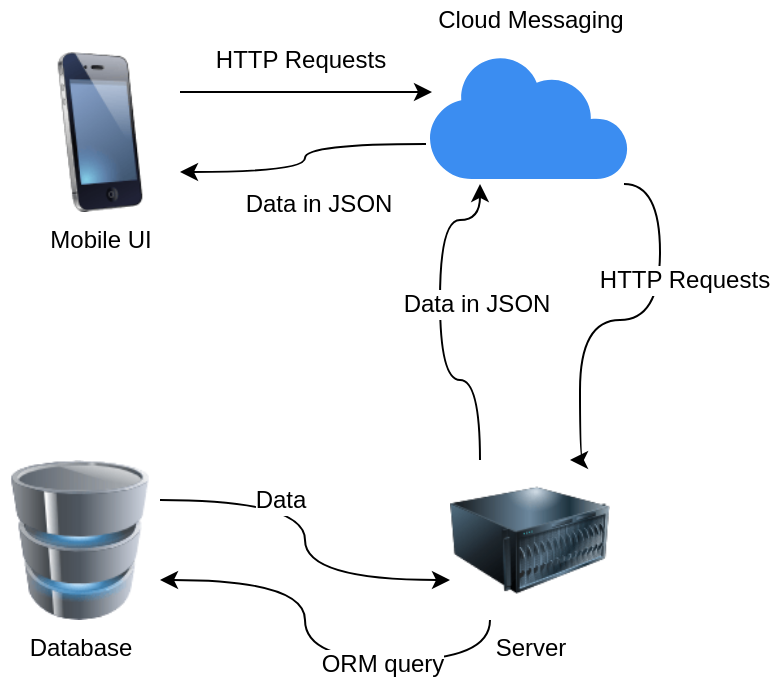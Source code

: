 <mxfile version="10.6.5" type="github"><diagram id="nZnsCI0kUtWa5QPo1U5-" name="Page-1"><mxGraphModel dx="1394" dy="747" grid="1" gridSize="10" guides="1" tooltips="1" connect="1" arrows="1" fold="1" page="1" pageScale="1" pageWidth="827" pageHeight="1169" math="0" shadow="0"><root><mxCell id="0"/><mxCell id="1" parent="0"/><mxCell id="bAWYv9DuXUHSMhvf6yyN-22" style="edgeStyle=orthogonalEdgeStyle;curved=1;orthogonalLoop=1;jettySize=auto;html=1;exitX=1;exitY=0.25;exitDx=0;exitDy=0;entryX=0;entryY=0.75;entryDx=0;entryDy=0;" parent="1" source="bAWYv9DuXUHSMhvf6yyN-1" target="bAWYv9DuXUHSMhvf6yyN-2" edge="1"><mxGeometry relative="1" as="geometry"/></mxCell><mxCell id="bAWYv9DuXUHSMhvf6yyN-23" value="Data" style="text;html=1;resizable=0;points=[];align=center;verticalAlign=middle;labelBackgroundColor=#ffffff;" parent="bAWYv9DuXUHSMhvf6yyN-22" vertex="1" connectable="0"><mxGeometry x="-0.25" relative="1" as="geometry"><mxPoint x="-10" as="offset"/></mxGeometry></mxCell><mxCell id="bAWYv9DuXUHSMhvf6yyN-1" value="Database" style="image;html=1;labelBackgroundColor=#ffffff;image=img/lib/clip_art/computers/Database_128x128.png" parent="1" vertex="1"><mxGeometry x="120" y="440" width="80" height="80" as="geometry"/></mxCell><mxCell id="bAWYv9DuXUHSMhvf6yyN-16" style="edgeStyle=orthogonalEdgeStyle;curved=1;orthogonalLoop=1;jettySize=auto;html=1;entryX=0.25;entryY=1.031;entryDx=0;entryDy=0;entryPerimeter=0;" parent="1" target="bAWYv9DuXUHSMhvf6yyN-6" edge="1"><mxGeometry relative="1" as="geometry"><mxPoint x="360" y="440" as="sourcePoint"/><Array as="points"><mxPoint x="360" y="400"/><mxPoint x="340" y="400"/><mxPoint x="340" y="320"/><mxPoint x="360" y="320"/></Array></mxGeometry></mxCell><mxCell id="bAWYv9DuXUHSMhvf6yyN-17" value="Data in JSON" style="text;html=1;resizable=0;points=[];align=center;verticalAlign=middle;labelBackgroundColor=#ffffff;" parent="bAWYv9DuXUHSMhvf6yyN-16" vertex="1" connectable="0"><mxGeometry x="0.277" y="1" relative="1" as="geometry"><mxPoint x="19" y="15" as="offset"/></mxGeometry></mxCell><mxCell id="bAWYv9DuXUHSMhvf6yyN-20" style="edgeStyle=orthogonalEdgeStyle;curved=1;orthogonalLoop=1;jettySize=auto;html=1;exitX=0.25;exitY=1;exitDx=0;exitDy=0;entryX=1;entryY=0.75;entryDx=0;entryDy=0;" parent="1" source="bAWYv9DuXUHSMhvf6yyN-2" target="bAWYv9DuXUHSMhvf6yyN-1" edge="1"><mxGeometry relative="1" as="geometry"/></mxCell><mxCell id="bAWYv9DuXUHSMhvf6yyN-21" value="ORM query" style="text;html=1;resizable=0;points=[];align=center;verticalAlign=middle;labelBackgroundColor=#ffffff;" parent="bAWYv9DuXUHSMhvf6yyN-20" vertex="1" connectable="0"><mxGeometry x="-0.25" y="1" relative="1" as="geometry"><mxPoint x="10" y="1" as="offset"/></mxGeometry></mxCell><mxCell id="bAWYv9DuXUHSMhvf6yyN-2" value="Server" style="image;html=1;labelBackgroundColor=#ffffff;image=img/lib/clip_art/computers/Server_128x128.png" parent="1" vertex="1"><mxGeometry x="345" y="440" width="80" height="80" as="geometry"/></mxCell><mxCell id="bAWYv9DuXUHSMhvf6yyN-11" style="edgeStyle=orthogonalEdgeStyle;curved=1;orthogonalLoop=1;jettySize=auto;html=1;exitX=1;exitY=0.25;exitDx=0;exitDy=0;entryX=0.01;entryY=0.313;entryDx=0;entryDy=0;entryPerimeter=0;" parent="1" source="bAWYv9DuXUHSMhvf6yyN-4" target="bAWYv9DuXUHSMhvf6yyN-6" edge="1"><mxGeometry relative="1" as="geometry"/></mxCell><mxCell id="bAWYv9DuXUHSMhvf6yyN-13" value="HTTP Requests" style="text;html=1;resizable=0;points=[];align=center;verticalAlign=middle;labelBackgroundColor=#ffffff;" parent="bAWYv9DuXUHSMhvf6yyN-11" vertex="1" connectable="0"><mxGeometry x="-0.206" y="2" relative="1" as="geometry"><mxPoint x="10" y="-14" as="offset"/></mxGeometry></mxCell><mxCell id="bAWYv9DuXUHSMhvf6yyN-4" value="Mobile UI" style="image;html=1;labelBackgroundColor=#ffffff;image=img/lib/clip_art/telecommunication/iPhone_128x128.png" parent="1" vertex="1"><mxGeometry x="130" y="236" width="80" height="80" as="geometry"/></mxCell><mxCell id="bAWYv9DuXUHSMhvf6yyN-8" value="" style="group" parent="1" vertex="1" connectable="0"><mxGeometry x="330" y="236" width="110" height="94" as="geometry"/></mxCell><mxCell id="bAWYv9DuXUHSMhvf6yyN-6" value="" style="pointerEvents=1;html=1;aspect=fixed;strokeColor=none;shadow=0;align=center;verticalAlign=top;fillColor=#3B8DF1;shape=mxgraph.gcp2.cloud_messaging" parent="bAWYv9DuXUHSMhvf6yyN-8" vertex="1"><mxGeometry x="5" width="100" height="64" as="geometry"/></mxCell><mxCell id="bAWYv9DuXUHSMhvf6yyN-14" style="edgeStyle=orthogonalEdgeStyle;curved=1;orthogonalLoop=1;jettySize=auto;html=1;exitX=0.97;exitY=1.031;exitDx=0;exitDy=0;exitPerimeter=0;entryX=0.75;entryY=0;entryDx=0;entryDy=0;" parent="1" source="bAWYv9DuXUHSMhvf6yyN-6" target="bAWYv9DuXUHSMhvf6yyN-2" edge="1"><mxGeometry relative="1" as="geometry"><mxPoint x="450" y="200" as="sourcePoint"/><mxPoint x="576" y="200" as="targetPoint"/><Array as="points"><mxPoint x="450" y="302"/><mxPoint x="450" y="370"/><mxPoint x="410" y="370"/><mxPoint x="410" y="440"/></Array></mxGeometry></mxCell><mxCell id="bAWYv9DuXUHSMhvf6yyN-15" value="HTTP Requests" style="text;html=1;resizable=0;points=[];align=center;verticalAlign=middle;labelBackgroundColor=#ffffff;" parent="bAWYv9DuXUHSMhvf6yyN-14" vertex="1" connectable="0"><mxGeometry x="-0.206" y="2" relative="1" as="geometry"><mxPoint x="10" y="-14" as="offset"/></mxGeometry></mxCell><mxCell id="bAWYv9DuXUHSMhvf6yyN-18" style="edgeStyle=orthogonalEdgeStyle;curved=1;orthogonalLoop=1;jettySize=auto;html=1;exitX=-0.02;exitY=0.719;exitDx=0;exitDy=0;entryX=1;entryY=0.75;entryDx=0;entryDy=0;exitPerimeter=0;" parent="1" source="bAWYv9DuXUHSMhvf6yyN-6" target="bAWYv9DuXUHSMhvf6yyN-4" edge="1"><mxGeometry relative="1" as="geometry"><mxPoint x="398" y="386" as="sourcePoint"/><mxPoint x="272" y="390" as="targetPoint"/></mxGeometry></mxCell><mxCell id="bAWYv9DuXUHSMhvf6yyN-19" value="Data in JSON" style="text;html=1;resizable=0;points=[];align=center;verticalAlign=middle;labelBackgroundColor=#ffffff;" parent="bAWYv9DuXUHSMhvf6yyN-18" vertex="1" connectable="0"><mxGeometry x="0.277" y="1" relative="1" as="geometry"><mxPoint x="19" y="15" as="offset"/></mxGeometry></mxCell><mxCell id="bAWYv9DuXUHSMhvf6yyN-7" value="&lt;div style=&quot;text-align: center&quot;&gt;&lt;span&gt;Cloud Messaging&lt;/span&gt;&lt;/div&gt;" style="text;html=1;resizable=0;points=[];autosize=1;align=center;verticalAlign=top;spacingTop=-4;" parent="1" vertex="1"><mxGeometry x="330" y="210" width="110" height="20" as="geometry"/></mxCell></root></mxGraphModel></diagram></mxfile>